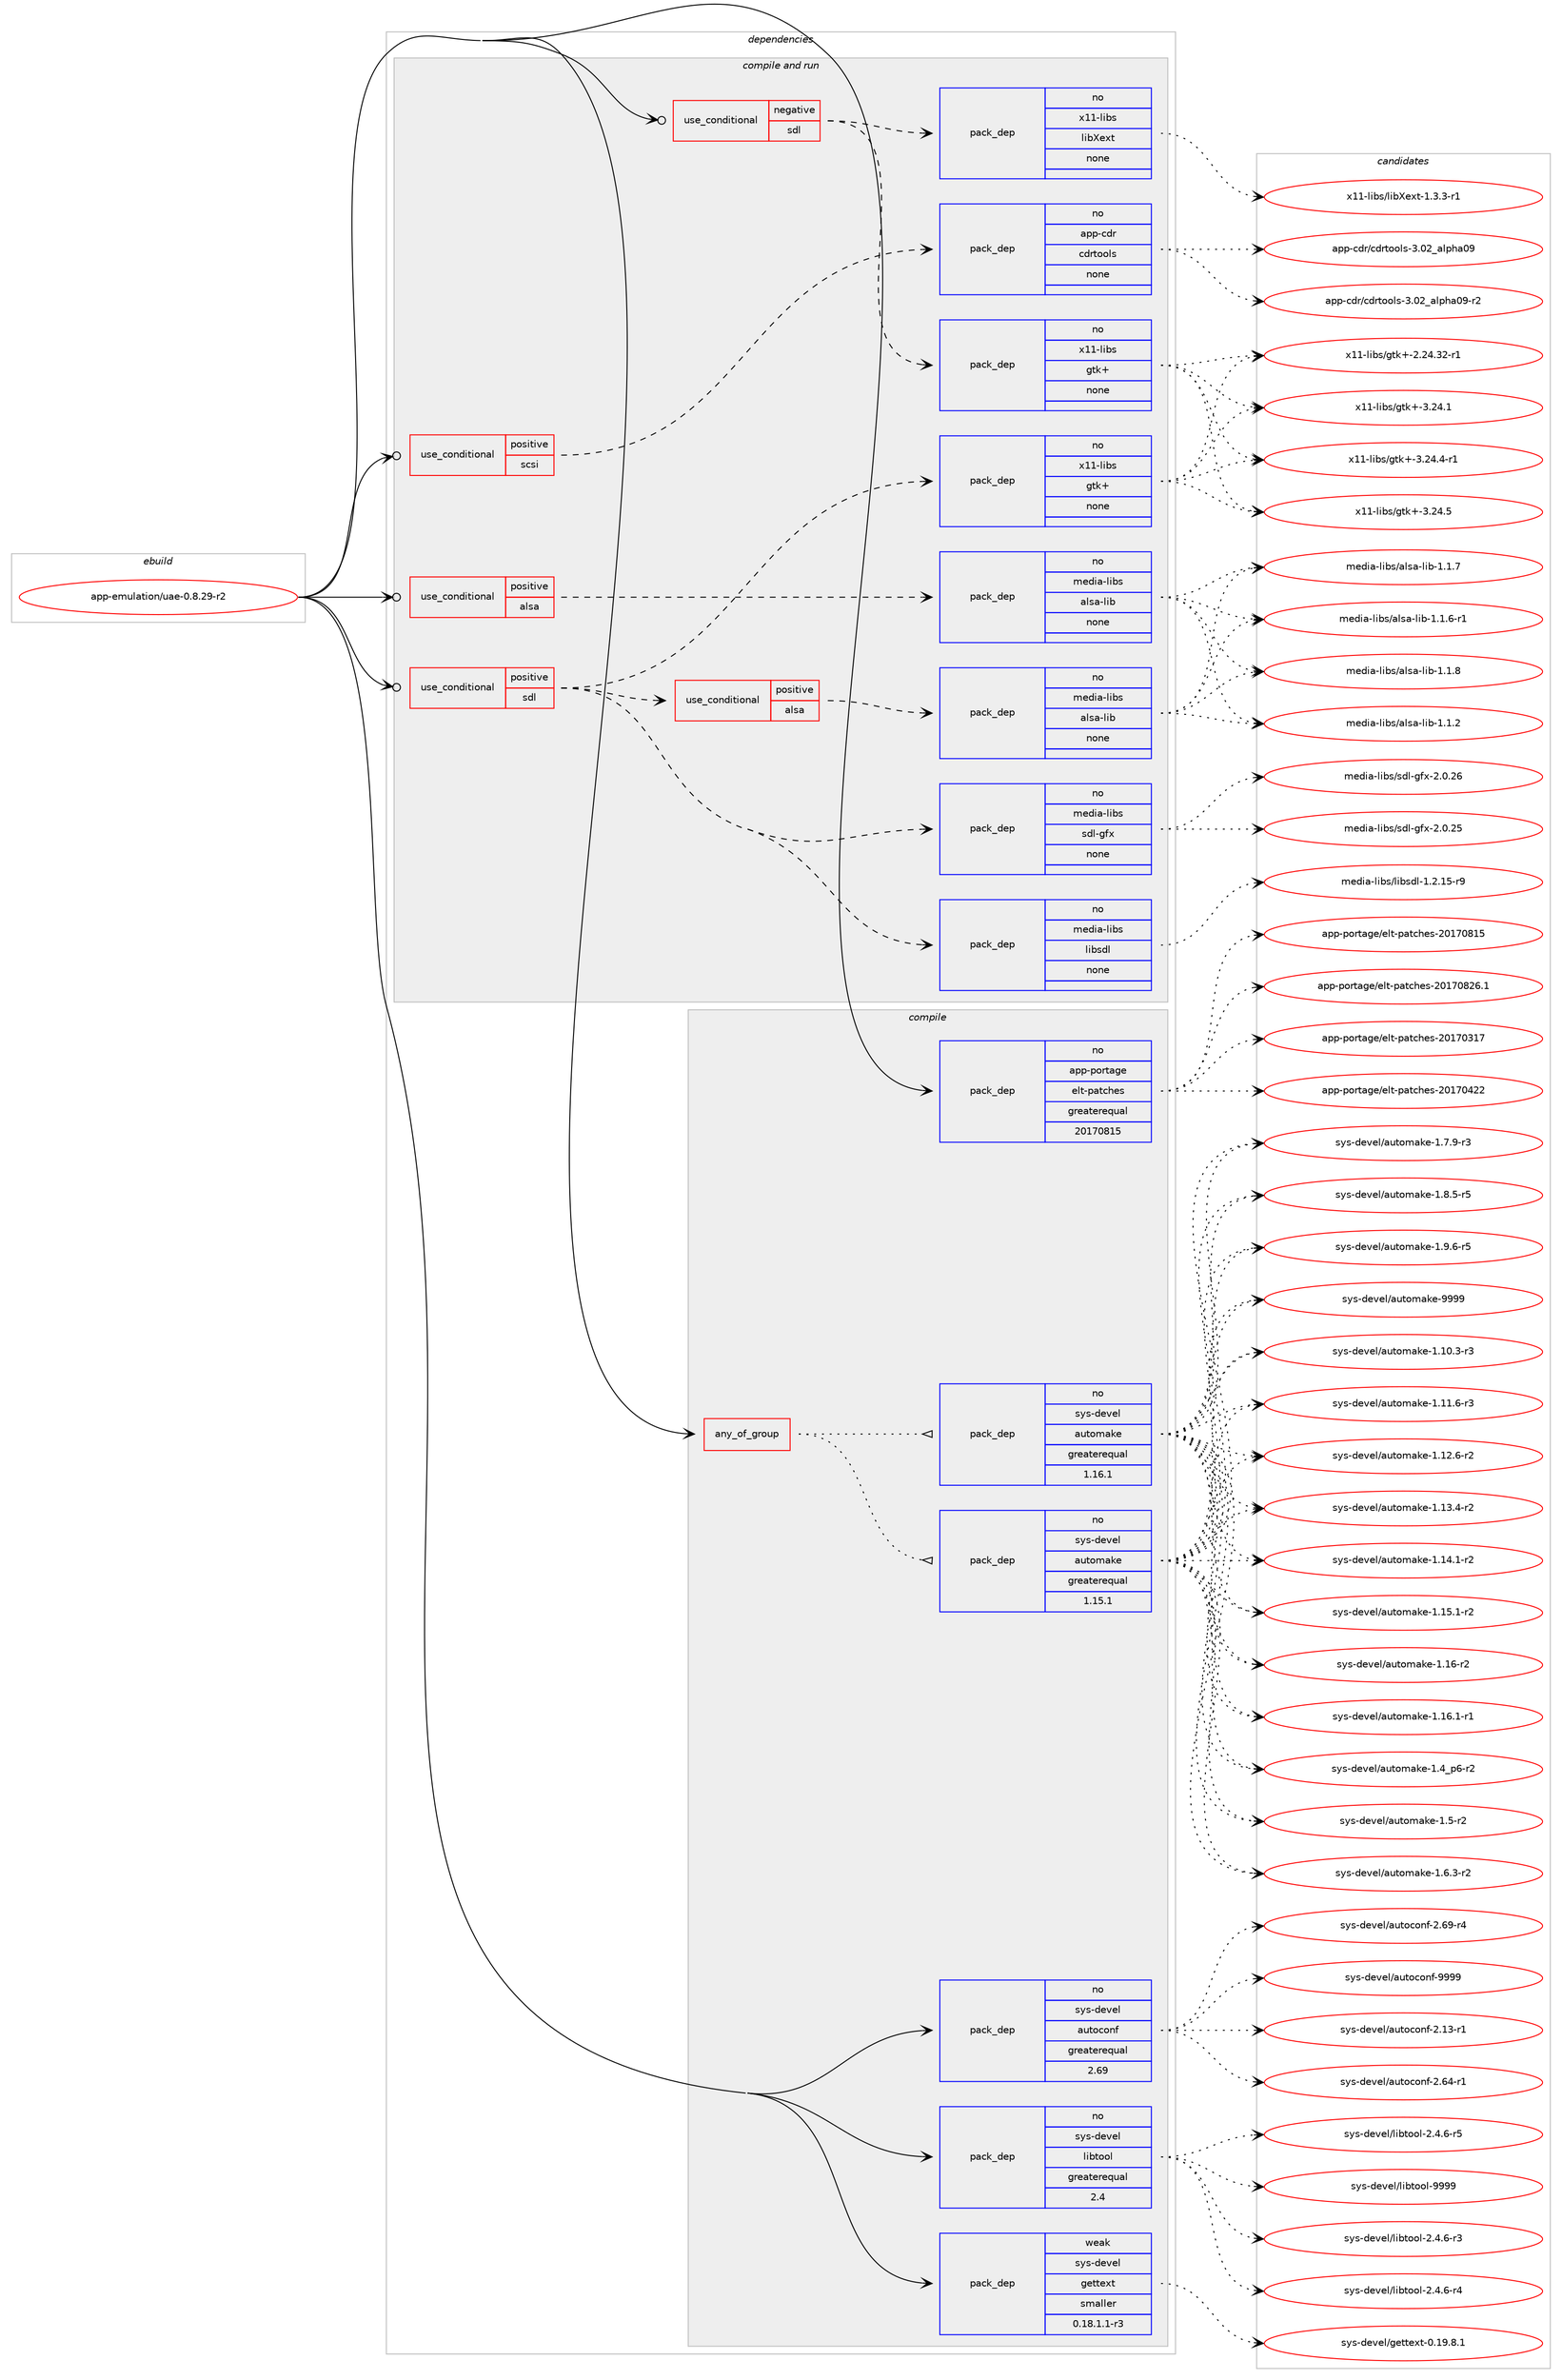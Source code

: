 digraph prolog {

# *************
# Graph options
# *************

newrank=true;
concentrate=true;
compound=true;
graph [rankdir=LR,fontname=Helvetica,fontsize=10,ranksep=1.5];#, ranksep=2.5, nodesep=0.2];
edge  [arrowhead=vee];
node  [fontname=Helvetica,fontsize=10];

# **********
# The ebuild
# **********

subgraph cluster_leftcol {
color=gray;
rank=same;
label=<<i>ebuild</i>>;
id [label="app-emulation/uae-0.8.29-r2", color=red, width=4, href="../app-emulation/uae-0.8.29-r2.svg"];
}

# ****************
# The dependencies
# ****************

subgraph cluster_midcol {
color=gray;
label=<<i>dependencies</i>>;
subgraph cluster_compile {
fillcolor="#eeeeee";
style=filled;
label=<<i>compile</i>>;
subgraph any19507 {
dependency1288684 [label=<<TABLE BORDER="0" CELLBORDER="1" CELLSPACING="0" CELLPADDING="4"><TR><TD CELLPADDING="10">any_of_group</TD></TR></TABLE>>, shape=none, color=red];subgraph pack917930 {
dependency1288685 [label=<<TABLE BORDER="0" CELLBORDER="1" CELLSPACING="0" CELLPADDING="4" WIDTH="220"><TR><TD ROWSPAN="6" CELLPADDING="30">pack_dep</TD></TR><TR><TD WIDTH="110">no</TD></TR><TR><TD>sys-devel</TD></TR><TR><TD>automake</TD></TR><TR><TD>greaterequal</TD></TR><TR><TD>1.16.1</TD></TR></TABLE>>, shape=none, color=blue];
}
dependency1288684:e -> dependency1288685:w [weight=20,style="dotted",arrowhead="oinv"];
subgraph pack917931 {
dependency1288686 [label=<<TABLE BORDER="0" CELLBORDER="1" CELLSPACING="0" CELLPADDING="4" WIDTH="220"><TR><TD ROWSPAN="6" CELLPADDING="30">pack_dep</TD></TR><TR><TD WIDTH="110">no</TD></TR><TR><TD>sys-devel</TD></TR><TR><TD>automake</TD></TR><TR><TD>greaterequal</TD></TR><TR><TD>1.15.1</TD></TR></TABLE>>, shape=none, color=blue];
}
dependency1288684:e -> dependency1288686:w [weight=20,style="dotted",arrowhead="oinv"];
}
id:e -> dependency1288684:w [weight=20,style="solid",arrowhead="vee"];
subgraph pack917932 {
dependency1288687 [label=<<TABLE BORDER="0" CELLBORDER="1" CELLSPACING="0" CELLPADDING="4" WIDTH="220"><TR><TD ROWSPAN="6" CELLPADDING="30">pack_dep</TD></TR><TR><TD WIDTH="110">no</TD></TR><TR><TD>app-portage</TD></TR><TR><TD>elt-patches</TD></TR><TR><TD>greaterequal</TD></TR><TR><TD>20170815</TD></TR></TABLE>>, shape=none, color=blue];
}
id:e -> dependency1288687:w [weight=20,style="solid",arrowhead="vee"];
subgraph pack917933 {
dependency1288688 [label=<<TABLE BORDER="0" CELLBORDER="1" CELLSPACING="0" CELLPADDING="4" WIDTH="220"><TR><TD ROWSPAN="6" CELLPADDING="30">pack_dep</TD></TR><TR><TD WIDTH="110">no</TD></TR><TR><TD>sys-devel</TD></TR><TR><TD>autoconf</TD></TR><TR><TD>greaterequal</TD></TR><TR><TD>2.69</TD></TR></TABLE>>, shape=none, color=blue];
}
id:e -> dependency1288688:w [weight=20,style="solid",arrowhead="vee"];
subgraph pack917934 {
dependency1288689 [label=<<TABLE BORDER="0" CELLBORDER="1" CELLSPACING="0" CELLPADDING="4" WIDTH="220"><TR><TD ROWSPAN="6" CELLPADDING="30">pack_dep</TD></TR><TR><TD WIDTH="110">no</TD></TR><TR><TD>sys-devel</TD></TR><TR><TD>libtool</TD></TR><TR><TD>greaterequal</TD></TR><TR><TD>2.4</TD></TR></TABLE>>, shape=none, color=blue];
}
id:e -> dependency1288689:w [weight=20,style="solid",arrowhead="vee"];
subgraph pack917935 {
dependency1288690 [label=<<TABLE BORDER="0" CELLBORDER="1" CELLSPACING="0" CELLPADDING="4" WIDTH="220"><TR><TD ROWSPAN="6" CELLPADDING="30">pack_dep</TD></TR><TR><TD WIDTH="110">weak</TD></TR><TR><TD>sys-devel</TD></TR><TR><TD>gettext</TD></TR><TR><TD>smaller</TD></TR><TR><TD>0.18.1.1-r3</TD></TR></TABLE>>, shape=none, color=blue];
}
id:e -> dependency1288690:w [weight=20,style="solid",arrowhead="vee"];
}
subgraph cluster_compileandrun {
fillcolor="#eeeeee";
style=filled;
label=<<i>compile and run</i>>;
subgraph cond350709 {
dependency1288691 [label=<<TABLE BORDER="0" CELLBORDER="1" CELLSPACING="0" CELLPADDING="4"><TR><TD ROWSPAN="3" CELLPADDING="10">use_conditional</TD></TR><TR><TD>negative</TD></TR><TR><TD>sdl</TD></TR></TABLE>>, shape=none, color=red];
subgraph pack917936 {
dependency1288692 [label=<<TABLE BORDER="0" CELLBORDER="1" CELLSPACING="0" CELLPADDING="4" WIDTH="220"><TR><TD ROWSPAN="6" CELLPADDING="30">pack_dep</TD></TR><TR><TD WIDTH="110">no</TD></TR><TR><TD>x11-libs</TD></TR><TR><TD>libXext</TD></TR><TR><TD>none</TD></TR><TR><TD></TD></TR></TABLE>>, shape=none, color=blue];
}
dependency1288691:e -> dependency1288692:w [weight=20,style="dashed",arrowhead="vee"];
subgraph pack917937 {
dependency1288693 [label=<<TABLE BORDER="0" CELLBORDER="1" CELLSPACING="0" CELLPADDING="4" WIDTH="220"><TR><TD ROWSPAN="6" CELLPADDING="30">pack_dep</TD></TR><TR><TD WIDTH="110">no</TD></TR><TR><TD>x11-libs</TD></TR><TR><TD>gtk+</TD></TR><TR><TD>none</TD></TR><TR><TD></TD></TR></TABLE>>, shape=none, color=blue];
}
dependency1288691:e -> dependency1288693:w [weight=20,style="dashed",arrowhead="vee"];
}
id:e -> dependency1288691:w [weight=20,style="solid",arrowhead="odotvee"];
subgraph cond350710 {
dependency1288694 [label=<<TABLE BORDER="0" CELLBORDER="1" CELLSPACING="0" CELLPADDING="4"><TR><TD ROWSPAN="3" CELLPADDING="10">use_conditional</TD></TR><TR><TD>positive</TD></TR><TR><TD>alsa</TD></TR></TABLE>>, shape=none, color=red];
subgraph pack917938 {
dependency1288695 [label=<<TABLE BORDER="0" CELLBORDER="1" CELLSPACING="0" CELLPADDING="4" WIDTH="220"><TR><TD ROWSPAN="6" CELLPADDING="30">pack_dep</TD></TR><TR><TD WIDTH="110">no</TD></TR><TR><TD>media-libs</TD></TR><TR><TD>alsa-lib</TD></TR><TR><TD>none</TD></TR><TR><TD></TD></TR></TABLE>>, shape=none, color=blue];
}
dependency1288694:e -> dependency1288695:w [weight=20,style="dashed",arrowhead="vee"];
}
id:e -> dependency1288694:w [weight=20,style="solid",arrowhead="odotvee"];
subgraph cond350711 {
dependency1288696 [label=<<TABLE BORDER="0" CELLBORDER="1" CELLSPACING="0" CELLPADDING="4"><TR><TD ROWSPAN="3" CELLPADDING="10">use_conditional</TD></TR><TR><TD>positive</TD></TR><TR><TD>scsi</TD></TR></TABLE>>, shape=none, color=red];
subgraph pack917939 {
dependency1288697 [label=<<TABLE BORDER="0" CELLBORDER="1" CELLSPACING="0" CELLPADDING="4" WIDTH="220"><TR><TD ROWSPAN="6" CELLPADDING="30">pack_dep</TD></TR><TR><TD WIDTH="110">no</TD></TR><TR><TD>app-cdr</TD></TR><TR><TD>cdrtools</TD></TR><TR><TD>none</TD></TR><TR><TD></TD></TR></TABLE>>, shape=none, color=blue];
}
dependency1288696:e -> dependency1288697:w [weight=20,style="dashed",arrowhead="vee"];
}
id:e -> dependency1288696:w [weight=20,style="solid",arrowhead="odotvee"];
subgraph cond350712 {
dependency1288698 [label=<<TABLE BORDER="0" CELLBORDER="1" CELLSPACING="0" CELLPADDING="4"><TR><TD ROWSPAN="3" CELLPADDING="10">use_conditional</TD></TR><TR><TD>positive</TD></TR><TR><TD>sdl</TD></TR></TABLE>>, shape=none, color=red];
subgraph pack917940 {
dependency1288699 [label=<<TABLE BORDER="0" CELLBORDER="1" CELLSPACING="0" CELLPADDING="4" WIDTH="220"><TR><TD ROWSPAN="6" CELLPADDING="30">pack_dep</TD></TR><TR><TD WIDTH="110">no</TD></TR><TR><TD>media-libs</TD></TR><TR><TD>libsdl</TD></TR><TR><TD>none</TD></TR><TR><TD></TD></TR></TABLE>>, shape=none, color=blue];
}
dependency1288698:e -> dependency1288699:w [weight=20,style="dashed",arrowhead="vee"];
subgraph pack917941 {
dependency1288700 [label=<<TABLE BORDER="0" CELLBORDER="1" CELLSPACING="0" CELLPADDING="4" WIDTH="220"><TR><TD ROWSPAN="6" CELLPADDING="30">pack_dep</TD></TR><TR><TD WIDTH="110">no</TD></TR><TR><TD>media-libs</TD></TR><TR><TD>sdl-gfx</TD></TR><TR><TD>none</TD></TR><TR><TD></TD></TR></TABLE>>, shape=none, color=blue];
}
dependency1288698:e -> dependency1288700:w [weight=20,style="dashed",arrowhead="vee"];
subgraph pack917942 {
dependency1288701 [label=<<TABLE BORDER="0" CELLBORDER="1" CELLSPACING="0" CELLPADDING="4" WIDTH="220"><TR><TD ROWSPAN="6" CELLPADDING="30">pack_dep</TD></TR><TR><TD WIDTH="110">no</TD></TR><TR><TD>x11-libs</TD></TR><TR><TD>gtk+</TD></TR><TR><TD>none</TD></TR><TR><TD></TD></TR></TABLE>>, shape=none, color=blue];
}
dependency1288698:e -> dependency1288701:w [weight=20,style="dashed",arrowhead="vee"];
subgraph cond350713 {
dependency1288702 [label=<<TABLE BORDER="0" CELLBORDER="1" CELLSPACING="0" CELLPADDING="4"><TR><TD ROWSPAN="3" CELLPADDING="10">use_conditional</TD></TR><TR><TD>positive</TD></TR><TR><TD>alsa</TD></TR></TABLE>>, shape=none, color=red];
subgraph pack917943 {
dependency1288703 [label=<<TABLE BORDER="0" CELLBORDER="1" CELLSPACING="0" CELLPADDING="4" WIDTH="220"><TR><TD ROWSPAN="6" CELLPADDING="30">pack_dep</TD></TR><TR><TD WIDTH="110">no</TD></TR><TR><TD>media-libs</TD></TR><TR><TD>alsa-lib</TD></TR><TR><TD>none</TD></TR><TR><TD></TD></TR></TABLE>>, shape=none, color=blue];
}
dependency1288702:e -> dependency1288703:w [weight=20,style="dashed",arrowhead="vee"];
}
dependency1288698:e -> dependency1288702:w [weight=20,style="dashed",arrowhead="vee"];
}
id:e -> dependency1288698:w [weight=20,style="solid",arrowhead="odotvee"];
}
subgraph cluster_run {
fillcolor="#eeeeee";
style=filled;
label=<<i>run</i>>;
}
}

# **************
# The candidates
# **************

subgraph cluster_choices {
rank=same;
color=gray;
label=<<i>candidates</i>>;

subgraph choice917930 {
color=black;
nodesep=1;
choice11512111545100101118101108479711711611110997107101454946494846514511451 [label="sys-devel/automake-1.10.3-r3", color=red, width=4,href="../sys-devel/automake-1.10.3-r3.svg"];
choice11512111545100101118101108479711711611110997107101454946494946544511451 [label="sys-devel/automake-1.11.6-r3", color=red, width=4,href="../sys-devel/automake-1.11.6-r3.svg"];
choice11512111545100101118101108479711711611110997107101454946495046544511450 [label="sys-devel/automake-1.12.6-r2", color=red, width=4,href="../sys-devel/automake-1.12.6-r2.svg"];
choice11512111545100101118101108479711711611110997107101454946495146524511450 [label="sys-devel/automake-1.13.4-r2", color=red, width=4,href="../sys-devel/automake-1.13.4-r2.svg"];
choice11512111545100101118101108479711711611110997107101454946495246494511450 [label="sys-devel/automake-1.14.1-r2", color=red, width=4,href="../sys-devel/automake-1.14.1-r2.svg"];
choice11512111545100101118101108479711711611110997107101454946495346494511450 [label="sys-devel/automake-1.15.1-r2", color=red, width=4,href="../sys-devel/automake-1.15.1-r2.svg"];
choice1151211154510010111810110847971171161111099710710145494649544511450 [label="sys-devel/automake-1.16-r2", color=red, width=4,href="../sys-devel/automake-1.16-r2.svg"];
choice11512111545100101118101108479711711611110997107101454946495446494511449 [label="sys-devel/automake-1.16.1-r1", color=red, width=4,href="../sys-devel/automake-1.16.1-r1.svg"];
choice115121115451001011181011084797117116111109971071014549465295112544511450 [label="sys-devel/automake-1.4_p6-r2", color=red, width=4,href="../sys-devel/automake-1.4_p6-r2.svg"];
choice11512111545100101118101108479711711611110997107101454946534511450 [label="sys-devel/automake-1.5-r2", color=red, width=4,href="../sys-devel/automake-1.5-r2.svg"];
choice115121115451001011181011084797117116111109971071014549465446514511450 [label="sys-devel/automake-1.6.3-r2", color=red, width=4,href="../sys-devel/automake-1.6.3-r2.svg"];
choice115121115451001011181011084797117116111109971071014549465546574511451 [label="sys-devel/automake-1.7.9-r3", color=red, width=4,href="../sys-devel/automake-1.7.9-r3.svg"];
choice115121115451001011181011084797117116111109971071014549465646534511453 [label="sys-devel/automake-1.8.5-r5", color=red, width=4,href="../sys-devel/automake-1.8.5-r5.svg"];
choice115121115451001011181011084797117116111109971071014549465746544511453 [label="sys-devel/automake-1.9.6-r5", color=red, width=4,href="../sys-devel/automake-1.9.6-r5.svg"];
choice115121115451001011181011084797117116111109971071014557575757 [label="sys-devel/automake-9999", color=red, width=4,href="../sys-devel/automake-9999.svg"];
dependency1288685:e -> choice11512111545100101118101108479711711611110997107101454946494846514511451:w [style=dotted,weight="100"];
dependency1288685:e -> choice11512111545100101118101108479711711611110997107101454946494946544511451:w [style=dotted,weight="100"];
dependency1288685:e -> choice11512111545100101118101108479711711611110997107101454946495046544511450:w [style=dotted,weight="100"];
dependency1288685:e -> choice11512111545100101118101108479711711611110997107101454946495146524511450:w [style=dotted,weight="100"];
dependency1288685:e -> choice11512111545100101118101108479711711611110997107101454946495246494511450:w [style=dotted,weight="100"];
dependency1288685:e -> choice11512111545100101118101108479711711611110997107101454946495346494511450:w [style=dotted,weight="100"];
dependency1288685:e -> choice1151211154510010111810110847971171161111099710710145494649544511450:w [style=dotted,weight="100"];
dependency1288685:e -> choice11512111545100101118101108479711711611110997107101454946495446494511449:w [style=dotted,weight="100"];
dependency1288685:e -> choice115121115451001011181011084797117116111109971071014549465295112544511450:w [style=dotted,weight="100"];
dependency1288685:e -> choice11512111545100101118101108479711711611110997107101454946534511450:w [style=dotted,weight="100"];
dependency1288685:e -> choice115121115451001011181011084797117116111109971071014549465446514511450:w [style=dotted,weight="100"];
dependency1288685:e -> choice115121115451001011181011084797117116111109971071014549465546574511451:w [style=dotted,weight="100"];
dependency1288685:e -> choice115121115451001011181011084797117116111109971071014549465646534511453:w [style=dotted,weight="100"];
dependency1288685:e -> choice115121115451001011181011084797117116111109971071014549465746544511453:w [style=dotted,weight="100"];
dependency1288685:e -> choice115121115451001011181011084797117116111109971071014557575757:w [style=dotted,weight="100"];
}
subgraph choice917931 {
color=black;
nodesep=1;
choice11512111545100101118101108479711711611110997107101454946494846514511451 [label="sys-devel/automake-1.10.3-r3", color=red, width=4,href="../sys-devel/automake-1.10.3-r3.svg"];
choice11512111545100101118101108479711711611110997107101454946494946544511451 [label="sys-devel/automake-1.11.6-r3", color=red, width=4,href="../sys-devel/automake-1.11.6-r3.svg"];
choice11512111545100101118101108479711711611110997107101454946495046544511450 [label="sys-devel/automake-1.12.6-r2", color=red, width=4,href="../sys-devel/automake-1.12.6-r2.svg"];
choice11512111545100101118101108479711711611110997107101454946495146524511450 [label="sys-devel/automake-1.13.4-r2", color=red, width=4,href="../sys-devel/automake-1.13.4-r2.svg"];
choice11512111545100101118101108479711711611110997107101454946495246494511450 [label="sys-devel/automake-1.14.1-r2", color=red, width=4,href="../sys-devel/automake-1.14.1-r2.svg"];
choice11512111545100101118101108479711711611110997107101454946495346494511450 [label="sys-devel/automake-1.15.1-r2", color=red, width=4,href="../sys-devel/automake-1.15.1-r2.svg"];
choice1151211154510010111810110847971171161111099710710145494649544511450 [label="sys-devel/automake-1.16-r2", color=red, width=4,href="../sys-devel/automake-1.16-r2.svg"];
choice11512111545100101118101108479711711611110997107101454946495446494511449 [label="sys-devel/automake-1.16.1-r1", color=red, width=4,href="../sys-devel/automake-1.16.1-r1.svg"];
choice115121115451001011181011084797117116111109971071014549465295112544511450 [label="sys-devel/automake-1.4_p6-r2", color=red, width=4,href="../sys-devel/automake-1.4_p6-r2.svg"];
choice11512111545100101118101108479711711611110997107101454946534511450 [label="sys-devel/automake-1.5-r2", color=red, width=4,href="../sys-devel/automake-1.5-r2.svg"];
choice115121115451001011181011084797117116111109971071014549465446514511450 [label="sys-devel/automake-1.6.3-r2", color=red, width=4,href="../sys-devel/automake-1.6.3-r2.svg"];
choice115121115451001011181011084797117116111109971071014549465546574511451 [label="sys-devel/automake-1.7.9-r3", color=red, width=4,href="../sys-devel/automake-1.7.9-r3.svg"];
choice115121115451001011181011084797117116111109971071014549465646534511453 [label="sys-devel/automake-1.8.5-r5", color=red, width=4,href="../sys-devel/automake-1.8.5-r5.svg"];
choice115121115451001011181011084797117116111109971071014549465746544511453 [label="sys-devel/automake-1.9.6-r5", color=red, width=4,href="../sys-devel/automake-1.9.6-r5.svg"];
choice115121115451001011181011084797117116111109971071014557575757 [label="sys-devel/automake-9999", color=red, width=4,href="../sys-devel/automake-9999.svg"];
dependency1288686:e -> choice11512111545100101118101108479711711611110997107101454946494846514511451:w [style=dotted,weight="100"];
dependency1288686:e -> choice11512111545100101118101108479711711611110997107101454946494946544511451:w [style=dotted,weight="100"];
dependency1288686:e -> choice11512111545100101118101108479711711611110997107101454946495046544511450:w [style=dotted,weight="100"];
dependency1288686:e -> choice11512111545100101118101108479711711611110997107101454946495146524511450:w [style=dotted,weight="100"];
dependency1288686:e -> choice11512111545100101118101108479711711611110997107101454946495246494511450:w [style=dotted,weight="100"];
dependency1288686:e -> choice11512111545100101118101108479711711611110997107101454946495346494511450:w [style=dotted,weight="100"];
dependency1288686:e -> choice1151211154510010111810110847971171161111099710710145494649544511450:w [style=dotted,weight="100"];
dependency1288686:e -> choice11512111545100101118101108479711711611110997107101454946495446494511449:w [style=dotted,weight="100"];
dependency1288686:e -> choice115121115451001011181011084797117116111109971071014549465295112544511450:w [style=dotted,weight="100"];
dependency1288686:e -> choice11512111545100101118101108479711711611110997107101454946534511450:w [style=dotted,weight="100"];
dependency1288686:e -> choice115121115451001011181011084797117116111109971071014549465446514511450:w [style=dotted,weight="100"];
dependency1288686:e -> choice115121115451001011181011084797117116111109971071014549465546574511451:w [style=dotted,weight="100"];
dependency1288686:e -> choice115121115451001011181011084797117116111109971071014549465646534511453:w [style=dotted,weight="100"];
dependency1288686:e -> choice115121115451001011181011084797117116111109971071014549465746544511453:w [style=dotted,weight="100"];
dependency1288686:e -> choice115121115451001011181011084797117116111109971071014557575757:w [style=dotted,weight="100"];
}
subgraph choice917932 {
color=black;
nodesep=1;
choice97112112451121111141169710310147101108116451129711699104101115455048495548514955 [label="app-portage/elt-patches-20170317", color=red, width=4,href="../app-portage/elt-patches-20170317.svg"];
choice97112112451121111141169710310147101108116451129711699104101115455048495548525050 [label="app-portage/elt-patches-20170422", color=red, width=4,href="../app-portage/elt-patches-20170422.svg"];
choice97112112451121111141169710310147101108116451129711699104101115455048495548564953 [label="app-portage/elt-patches-20170815", color=red, width=4,href="../app-portage/elt-patches-20170815.svg"];
choice971121124511211111411697103101471011081164511297116991041011154550484955485650544649 [label="app-portage/elt-patches-20170826.1", color=red, width=4,href="../app-portage/elt-patches-20170826.1.svg"];
dependency1288687:e -> choice97112112451121111141169710310147101108116451129711699104101115455048495548514955:w [style=dotted,weight="100"];
dependency1288687:e -> choice97112112451121111141169710310147101108116451129711699104101115455048495548525050:w [style=dotted,weight="100"];
dependency1288687:e -> choice97112112451121111141169710310147101108116451129711699104101115455048495548564953:w [style=dotted,weight="100"];
dependency1288687:e -> choice971121124511211111411697103101471011081164511297116991041011154550484955485650544649:w [style=dotted,weight="100"];
}
subgraph choice917933 {
color=black;
nodesep=1;
choice1151211154510010111810110847971171161119911111010245504649514511449 [label="sys-devel/autoconf-2.13-r1", color=red, width=4,href="../sys-devel/autoconf-2.13-r1.svg"];
choice1151211154510010111810110847971171161119911111010245504654524511449 [label="sys-devel/autoconf-2.64-r1", color=red, width=4,href="../sys-devel/autoconf-2.64-r1.svg"];
choice1151211154510010111810110847971171161119911111010245504654574511452 [label="sys-devel/autoconf-2.69-r4", color=red, width=4,href="../sys-devel/autoconf-2.69-r4.svg"];
choice115121115451001011181011084797117116111991111101024557575757 [label="sys-devel/autoconf-9999", color=red, width=4,href="../sys-devel/autoconf-9999.svg"];
dependency1288688:e -> choice1151211154510010111810110847971171161119911111010245504649514511449:w [style=dotted,weight="100"];
dependency1288688:e -> choice1151211154510010111810110847971171161119911111010245504654524511449:w [style=dotted,weight="100"];
dependency1288688:e -> choice1151211154510010111810110847971171161119911111010245504654574511452:w [style=dotted,weight="100"];
dependency1288688:e -> choice115121115451001011181011084797117116111991111101024557575757:w [style=dotted,weight="100"];
}
subgraph choice917934 {
color=black;
nodesep=1;
choice1151211154510010111810110847108105981161111111084550465246544511451 [label="sys-devel/libtool-2.4.6-r3", color=red, width=4,href="../sys-devel/libtool-2.4.6-r3.svg"];
choice1151211154510010111810110847108105981161111111084550465246544511452 [label="sys-devel/libtool-2.4.6-r4", color=red, width=4,href="../sys-devel/libtool-2.4.6-r4.svg"];
choice1151211154510010111810110847108105981161111111084550465246544511453 [label="sys-devel/libtool-2.4.6-r5", color=red, width=4,href="../sys-devel/libtool-2.4.6-r5.svg"];
choice1151211154510010111810110847108105981161111111084557575757 [label="sys-devel/libtool-9999", color=red, width=4,href="../sys-devel/libtool-9999.svg"];
dependency1288689:e -> choice1151211154510010111810110847108105981161111111084550465246544511451:w [style=dotted,weight="100"];
dependency1288689:e -> choice1151211154510010111810110847108105981161111111084550465246544511452:w [style=dotted,weight="100"];
dependency1288689:e -> choice1151211154510010111810110847108105981161111111084550465246544511453:w [style=dotted,weight="100"];
dependency1288689:e -> choice1151211154510010111810110847108105981161111111084557575757:w [style=dotted,weight="100"];
}
subgraph choice917935 {
color=black;
nodesep=1;
choice1151211154510010111810110847103101116116101120116454846495746564649 [label="sys-devel/gettext-0.19.8.1", color=red, width=4,href="../sys-devel/gettext-0.19.8.1.svg"];
dependency1288690:e -> choice1151211154510010111810110847103101116116101120116454846495746564649:w [style=dotted,weight="100"];
}
subgraph choice917936 {
color=black;
nodesep=1;
choice120494945108105981154710810598881011201164549465146514511449 [label="x11-libs/libXext-1.3.3-r1", color=red, width=4,href="../x11-libs/libXext-1.3.3-r1.svg"];
dependency1288692:e -> choice120494945108105981154710810598881011201164549465146514511449:w [style=dotted,weight="100"];
}
subgraph choice917937 {
color=black;
nodesep=1;
choice12049494510810598115471031161074345504650524651504511449 [label="x11-libs/gtk+-2.24.32-r1", color=red, width=4,href="../x11-libs/gtk+-2.24.32-r1.svg"];
choice12049494510810598115471031161074345514650524649 [label="x11-libs/gtk+-3.24.1", color=red, width=4,href="../x11-libs/gtk+-3.24.1.svg"];
choice120494945108105981154710311610743455146505246524511449 [label="x11-libs/gtk+-3.24.4-r1", color=red, width=4,href="../x11-libs/gtk+-3.24.4-r1.svg"];
choice12049494510810598115471031161074345514650524653 [label="x11-libs/gtk+-3.24.5", color=red, width=4,href="../x11-libs/gtk+-3.24.5.svg"];
dependency1288693:e -> choice12049494510810598115471031161074345504650524651504511449:w [style=dotted,weight="100"];
dependency1288693:e -> choice12049494510810598115471031161074345514650524649:w [style=dotted,weight="100"];
dependency1288693:e -> choice120494945108105981154710311610743455146505246524511449:w [style=dotted,weight="100"];
dependency1288693:e -> choice12049494510810598115471031161074345514650524653:w [style=dotted,weight="100"];
}
subgraph choice917938 {
color=black;
nodesep=1;
choice1091011001059745108105981154797108115974510810598454946494650 [label="media-libs/alsa-lib-1.1.2", color=red, width=4,href="../media-libs/alsa-lib-1.1.2.svg"];
choice10910110010597451081059811547971081159745108105984549464946544511449 [label="media-libs/alsa-lib-1.1.6-r1", color=red, width=4,href="../media-libs/alsa-lib-1.1.6-r1.svg"];
choice1091011001059745108105981154797108115974510810598454946494655 [label="media-libs/alsa-lib-1.1.7", color=red, width=4,href="../media-libs/alsa-lib-1.1.7.svg"];
choice1091011001059745108105981154797108115974510810598454946494656 [label="media-libs/alsa-lib-1.1.8", color=red, width=4,href="../media-libs/alsa-lib-1.1.8.svg"];
dependency1288695:e -> choice1091011001059745108105981154797108115974510810598454946494650:w [style=dotted,weight="100"];
dependency1288695:e -> choice10910110010597451081059811547971081159745108105984549464946544511449:w [style=dotted,weight="100"];
dependency1288695:e -> choice1091011001059745108105981154797108115974510810598454946494655:w [style=dotted,weight="100"];
dependency1288695:e -> choice1091011001059745108105981154797108115974510810598454946494656:w [style=dotted,weight="100"];
}
subgraph choice917939 {
color=black;
nodesep=1;
choice971121124599100114479910011411611111110811545514648509597108112104974857 [label="app-cdr/cdrtools-3.02_alpha09", color=red, width=4,href="../app-cdr/cdrtools-3.02_alpha09.svg"];
choice9711211245991001144799100114116111111108115455146485095971081121049748574511450 [label="app-cdr/cdrtools-3.02_alpha09-r2", color=red, width=4,href="../app-cdr/cdrtools-3.02_alpha09-r2.svg"];
dependency1288697:e -> choice971121124599100114479910011411611111110811545514648509597108112104974857:w [style=dotted,weight="100"];
dependency1288697:e -> choice9711211245991001144799100114116111111108115455146485095971081121049748574511450:w [style=dotted,weight="100"];
}
subgraph choice917940 {
color=black;
nodesep=1;
choice1091011001059745108105981154710810598115100108454946504649534511457 [label="media-libs/libsdl-1.2.15-r9", color=red, width=4,href="../media-libs/libsdl-1.2.15-r9.svg"];
dependency1288699:e -> choice1091011001059745108105981154710810598115100108454946504649534511457:w [style=dotted,weight="100"];
}
subgraph choice917941 {
color=black;
nodesep=1;
choice109101100105974510810598115471151001084510310212045504648465053 [label="media-libs/sdl-gfx-2.0.25", color=red, width=4,href="../media-libs/sdl-gfx-2.0.25.svg"];
choice109101100105974510810598115471151001084510310212045504648465054 [label="media-libs/sdl-gfx-2.0.26", color=red, width=4,href="../media-libs/sdl-gfx-2.0.26.svg"];
dependency1288700:e -> choice109101100105974510810598115471151001084510310212045504648465053:w [style=dotted,weight="100"];
dependency1288700:e -> choice109101100105974510810598115471151001084510310212045504648465054:w [style=dotted,weight="100"];
}
subgraph choice917942 {
color=black;
nodesep=1;
choice12049494510810598115471031161074345504650524651504511449 [label="x11-libs/gtk+-2.24.32-r1", color=red, width=4,href="../x11-libs/gtk+-2.24.32-r1.svg"];
choice12049494510810598115471031161074345514650524649 [label="x11-libs/gtk+-3.24.1", color=red, width=4,href="../x11-libs/gtk+-3.24.1.svg"];
choice120494945108105981154710311610743455146505246524511449 [label="x11-libs/gtk+-3.24.4-r1", color=red, width=4,href="../x11-libs/gtk+-3.24.4-r1.svg"];
choice12049494510810598115471031161074345514650524653 [label="x11-libs/gtk+-3.24.5", color=red, width=4,href="../x11-libs/gtk+-3.24.5.svg"];
dependency1288701:e -> choice12049494510810598115471031161074345504650524651504511449:w [style=dotted,weight="100"];
dependency1288701:e -> choice12049494510810598115471031161074345514650524649:w [style=dotted,weight="100"];
dependency1288701:e -> choice120494945108105981154710311610743455146505246524511449:w [style=dotted,weight="100"];
dependency1288701:e -> choice12049494510810598115471031161074345514650524653:w [style=dotted,weight="100"];
}
subgraph choice917943 {
color=black;
nodesep=1;
choice1091011001059745108105981154797108115974510810598454946494650 [label="media-libs/alsa-lib-1.1.2", color=red, width=4,href="../media-libs/alsa-lib-1.1.2.svg"];
choice10910110010597451081059811547971081159745108105984549464946544511449 [label="media-libs/alsa-lib-1.1.6-r1", color=red, width=4,href="../media-libs/alsa-lib-1.1.6-r1.svg"];
choice1091011001059745108105981154797108115974510810598454946494655 [label="media-libs/alsa-lib-1.1.7", color=red, width=4,href="../media-libs/alsa-lib-1.1.7.svg"];
choice1091011001059745108105981154797108115974510810598454946494656 [label="media-libs/alsa-lib-1.1.8", color=red, width=4,href="../media-libs/alsa-lib-1.1.8.svg"];
dependency1288703:e -> choice1091011001059745108105981154797108115974510810598454946494650:w [style=dotted,weight="100"];
dependency1288703:e -> choice10910110010597451081059811547971081159745108105984549464946544511449:w [style=dotted,weight="100"];
dependency1288703:e -> choice1091011001059745108105981154797108115974510810598454946494655:w [style=dotted,weight="100"];
dependency1288703:e -> choice1091011001059745108105981154797108115974510810598454946494656:w [style=dotted,weight="100"];
}
}

}

